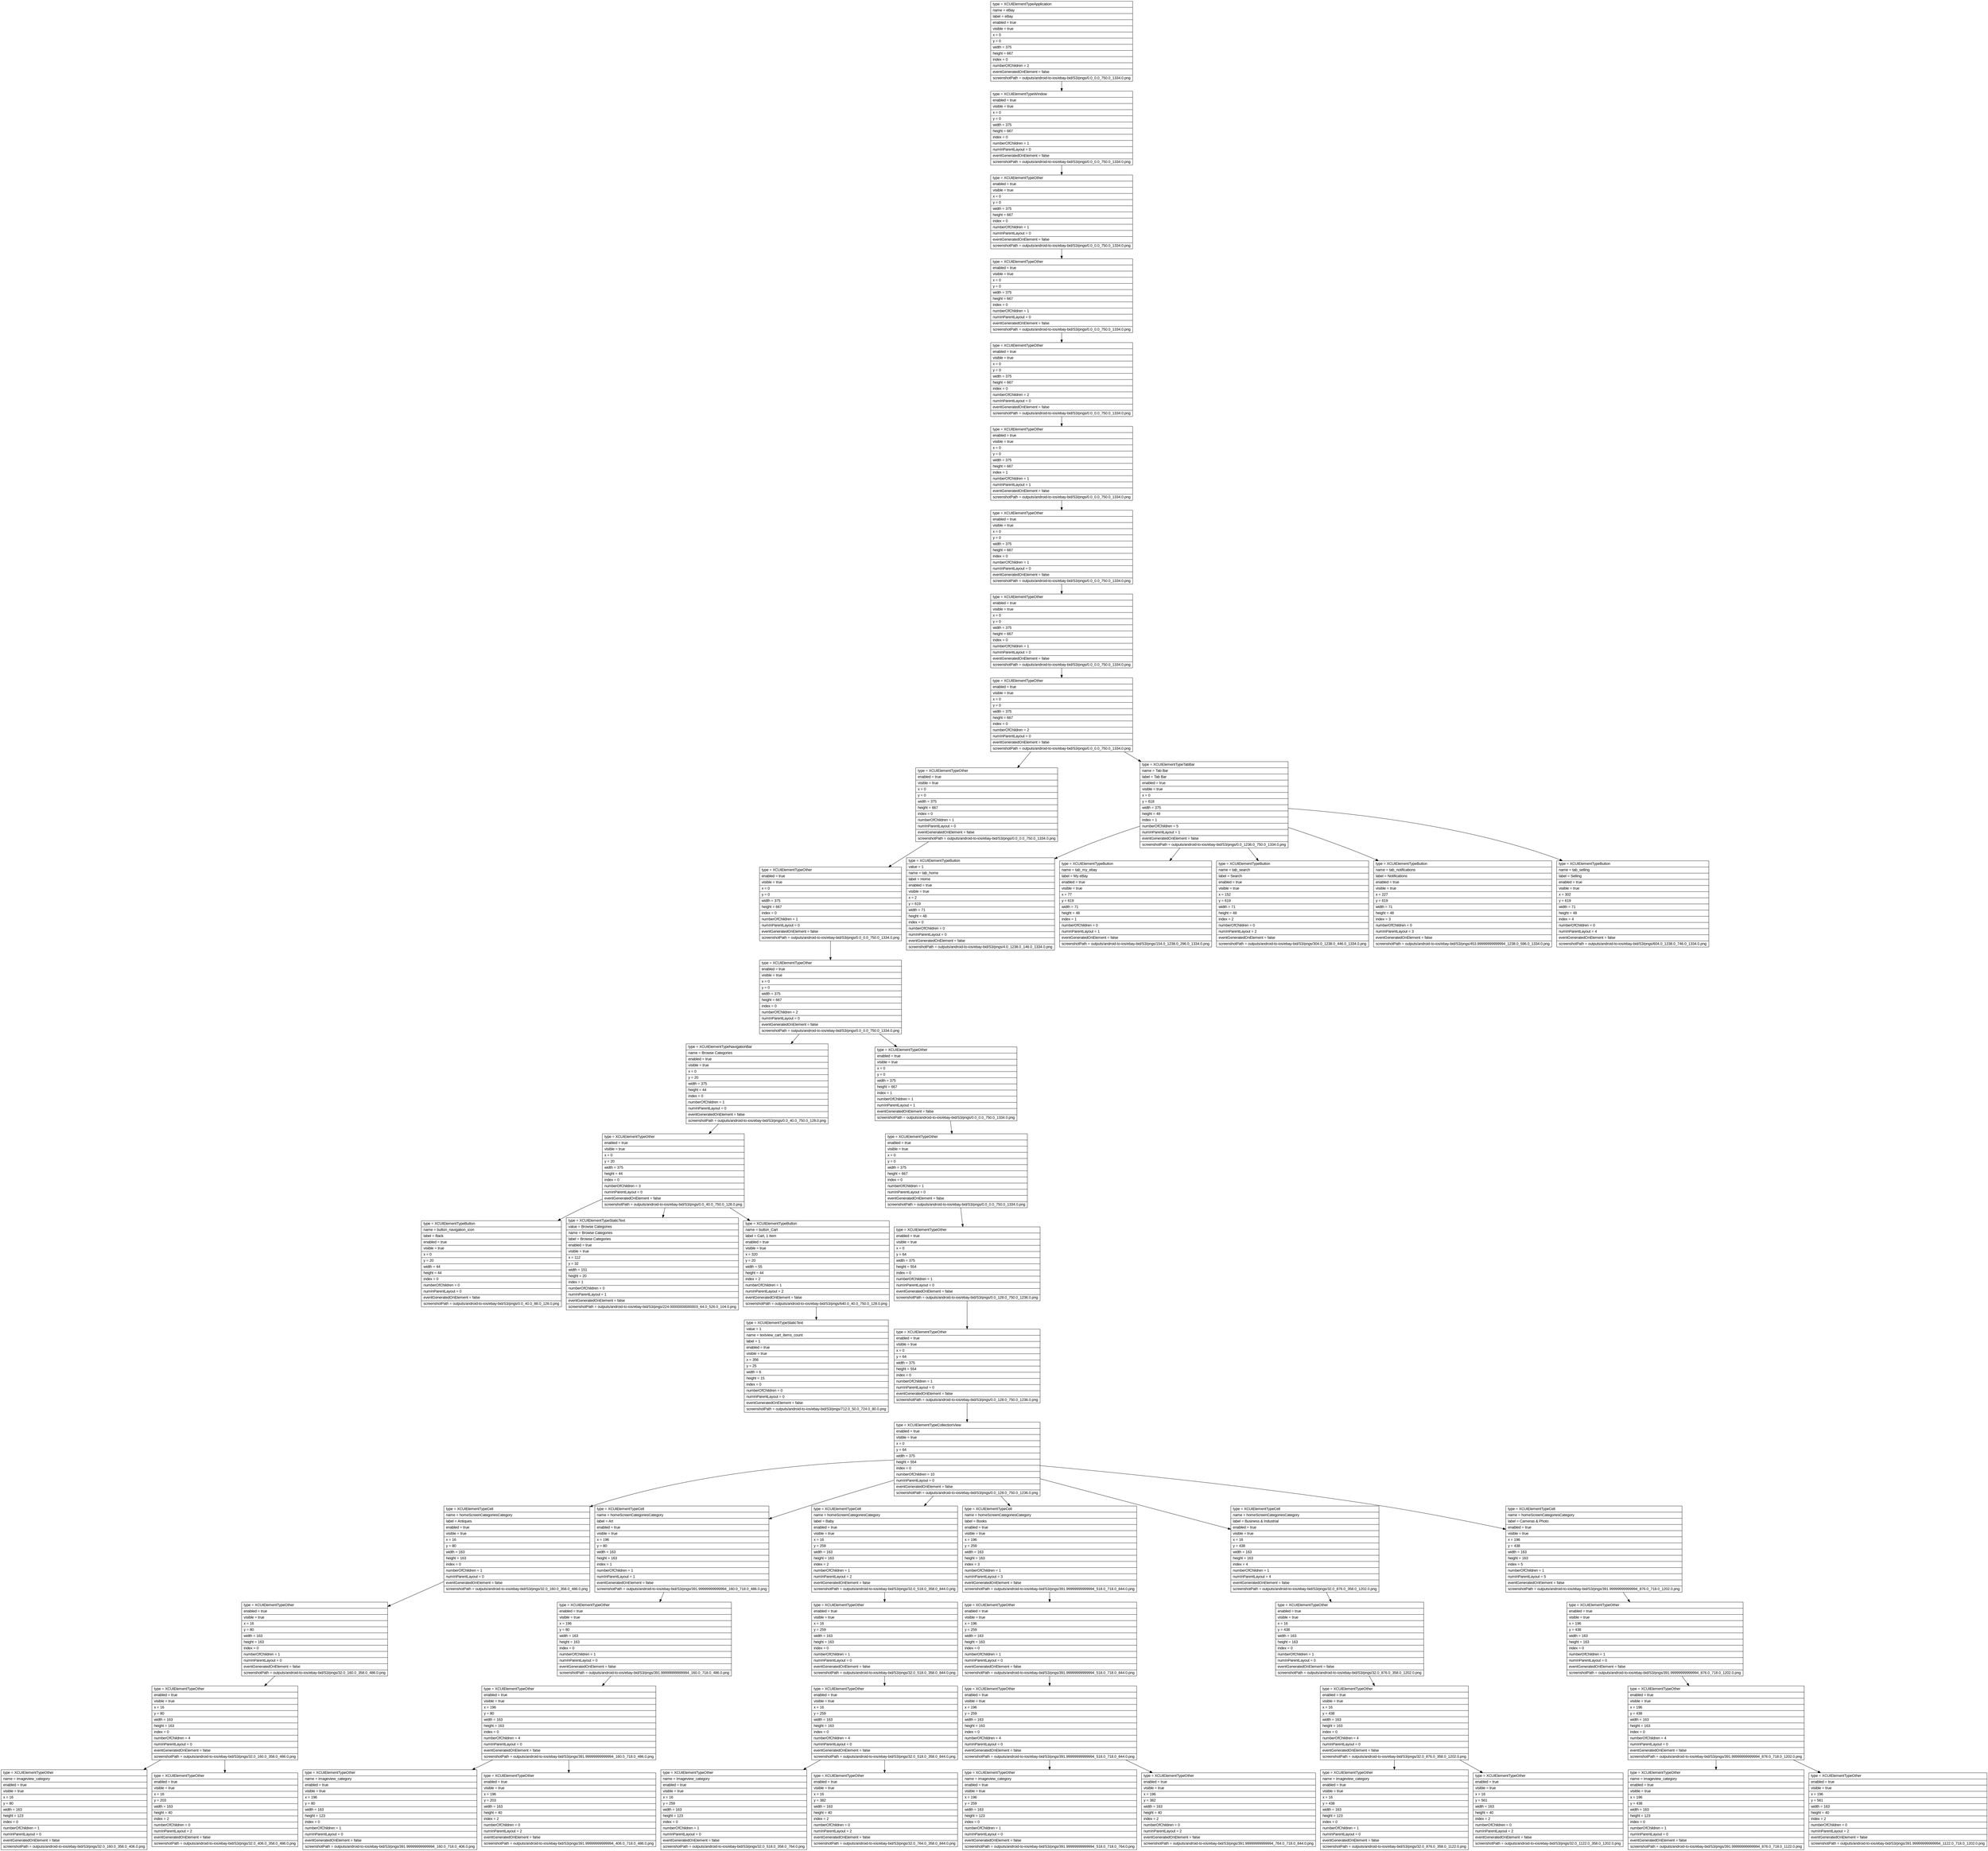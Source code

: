 digraph Layout {

	node [shape=record fontname=Arial];

	0	[label="{type = XCUIElementTypeApplication\l|name = eBay\l|label = eBay\l|enabled = true\l|visible = true\l|x = 0\l|y = 0\l|width = 375\l|height = 667\l|index = 0\l|numberOfChildren = 2\l|eventGeneratedOnElement = false \l|screenshotPath = outputs/android-to-ios/ebay-bid/S3/pngs/0.0_0.0_750.0_1334.0.png\l}"]
	1	[label="{type = XCUIElementTypeWindow\l|enabled = true\l|visible = true\l|x = 0\l|y = 0\l|width = 375\l|height = 667\l|index = 0\l|numberOfChildren = 1\l|numInParentLayout = 0\l|eventGeneratedOnElement = false \l|screenshotPath = outputs/android-to-ios/ebay-bid/S3/pngs/0.0_0.0_750.0_1334.0.png\l}"]
	2	[label="{type = XCUIElementTypeOther\l|enabled = true\l|visible = true\l|x = 0\l|y = 0\l|width = 375\l|height = 667\l|index = 0\l|numberOfChildren = 1\l|numInParentLayout = 0\l|eventGeneratedOnElement = false \l|screenshotPath = outputs/android-to-ios/ebay-bid/S3/pngs/0.0_0.0_750.0_1334.0.png\l}"]
	3	[label="{type = XCUIElementTypeOther\l|enabled = true\l|visible = true\l|x = 0\l|y = 0\l|width = 375\l|height = 667\l|index = 0\l|numberOfChildren = 1\l|numInParentLayout = 0\l|eventGeneratedOnElement = false \l|screenshotPath = outputs/android-to-ios/ebay-bid/S3/pngs/0.0_0.0_750.0_1334.0.png\l}"]
	4	[label="{type = XCUIElementTypeOther\l|enabled = true\l|visible = true\l|x = 0\l|y = 0\l|width = 375\l|height = 667\l|index = 0\l|numberOfChildren = 2\l|numInParentLayout = 0\l|eventGeneratedOnElement = false \l|screenshotPath = outputs/android-to-ios/ebay-bid/S3/pngs/0.0_0.0_750.0_1334.0.png\l}"]
	5	[label="{type = XCUIElementTypeOther\l|enabled = true\l|visible = true\l|x = 0\l|y = 0\l|width = 375\l|height = 667\l|index = 1\l|numberOfChildren = 1\l|numInParentLayout = 1\l|eventGeneratedOnElement = false \l|screenshotPath = outputs/android-to-ios/ebay-bid/S3/pngs/0.0_0.0_750.0_1334.0.png\l}"]
	6	[label="{type = XCUIElementTypeOther\l|enabled = true\l|visible = true\l|x = 0\l|y = 0\l|width = 375\l|height = 667\l|index = 0\l|numberOfChildren = 1\l|numInParentLayout = 0\l|eventGeneratedOnElement = false \l|screenshotPath = outputs/android-to-ios/ebay-bid/S3/pngs/0.0_0.0_750.0_1334.0.png\l}"]
	7	[label="{type = XCUIElementTypeOther\l|enabled = true\l|visible = true\l|x = 0\l|y = 0\l|width = 375\l|height = 667\l|index = 0\l|numberOfChildren = 1\l|numInParentLayout = 0\l|eventGeneratedOnElement = false \l|screenshotPath = outputs/android-to-ios/ebay-bid/S3/pngs/0.0_0.0_750.0_1334.0.png\l}"]
	8	[label="{type = XCUIElementTypeOther\l|enabled = true\l|visible = true\l|x = 0\l|y = 0\l|width = 375\l|height = 667\l|index = 0\l|numberOfChildren = 2\l|numInParentLayout = 0\l|eventGeneratedOnElement = false \l|screenshotPath = outputs/android-to-ios/ebay-bid/S3/pngs/0.0_0.0_750.0_1334.0.png\l}"]
	9	[label="{type = XCUIElementTypeOther\l|enabled = true\l|visible = true\l|x = 0\l|y = 0\l|width = 375\l|height = 667\l|index = 0\l|numberOfChildren = 1\l|numInParentLayout = 0\l|eventGeneratedOnElement = false \l|screenshotPath = outputs/android-to-ios/ebay-bid/S3/pngs/0.0_0.0_750.0_1334.0.png\l}"]
	10	[label="{type = XCUIElementTypeTabBar\l|name = Tab Bar\l|label = Tab Bar\l|enabled = true\l|visible = true\l|x = 0\l|y = 618\l|width = 375\l|height = 49\l|index = 1\l|numberOfChildren = 5\l|numInParentLayout = 1\l|eventGeneratedOnElement = false \l|screenshotPath = outputs/android-to-ios/ebay-bid/S3/pngs/0.0_1236.0_750.0_1334.0.png\l}"]
	11	[label="{type = XCUIElementTypeOther\l|enabled = true\l|visible = true\l|x = 0\l|y = 0\l|width = 375\l|height = 667\l|index = 0\l|numberOfChildren = 1\l|numInParentLayout = 0\l|eventGeneratedOnElement = false \l|screenshotPath = outputs/android-to-ios/ebay-bid/S3/pngs/0.0_0.0_750.0_1334.0.png\l}"]
	12	[label="{type = XCUIElementTypeButton\l|value = 1\l|name = tab_home\l|label = Home\l|enabled = true\l|visible = true\l|x = 2\l|y = 619\l|width = 71\l|height = 48\l|index = 0\l|numberOfChildren = 0\l|numInParentLayout = 0\l|eventGeneratedOnElement = false \l|screenshotPath = outputs/android-to-ios/ebay-bid/S3/pngs/4.0_1238.0_146.0_1334.0.png\l}"]
	13	[label="{type = XCUIElementTypeButton\l|name = tab_my_ebay\l|label = My eBay\l|enabled = true\l|visible = true\l|x = 77\l|y = 619\l|width = 71\l|height = 48\l|index = 1\l|numberOfChildren = 0\l|numInParentLayout = 1\l|eventGeneratedOnElement = false \l|screenshotPath = outputs/android-to-ios/ebay-bid/S3/pngs/154.0_1238.0_296.0_1334.0.png\l}"]
	14	[label="{type = XCUIElementTypeButton\l|name = tab_search\l|label = Search\l|enabled = true\l|visible = true\l|x = 152\l|y = 619\l|width = 71\l|height = 48\l|index = 2\l|numberOfChildren = 0\l|numInParentLayout = 2\l|eventGeneratedOnElement = false \l|screenshotPath = outputs/android-to-ios/ebay-bid/S3/pngs/304.0_1238.0_446.0_1334.0.png\l}"]
	15	[label="{type = XCUIElementTypeButton\l|name = tab_notifications\l|label = Notifications\l|enabled = true\l|visible = true\l|x = 227\l|y = 619\l|width = 71\l|height = 48\l|index = 3\l|numberOfChildren = 0\l|numInParentLayout = 3\l|eventGeneratedOnElement = false \l|screenshotPath = outputs/android-to-ios/ebay-bid/S3/pngs/453.99999999999994_1238.0_596.0_1334.0.png\l}"]
	16	[label="{type = XCUIElementTypeButton\l|name = tab_selling\l|label = Selling\l|enabled = true\l|visible = true\l|x = 302\l|y = 619\l|width = 71\l|height = 48\l|index = 4\l|numberOfChildren = 0\l|numInParentLayout = 4\l|eventGeneratedOnElement = false \l|screenshotPath = outputs/android-to-ios/ebay-bid/S3/pngs/604.0_1238.0_746.0_1334.0.png\l}"]
	17	[label="{type = XCUIElementTypeOther\l|enabled = true\l|visible = true\l|x = 0\l|y = 0\l|width = 375\l|height = 667\l|index = 0\l|numberOfChildren = 2\l|numInParentLayout = 0\l|eventGeneratedOnElement = false \l|screenshotPath = outputs/android-to-ios/ebay-bid/S3/pngs/0.0_0.0_750.0_1334.0.png\l}"]
	18	[label="{type = XCUIElementTypeNavigationBar\l|name = Browse Categories\l|enabled = true\l|visible = true\l|x = 0\l|y = 20\l|width = 375\l|height = 44\l|index = 0\l|numberOfChildren = 1\l|numInParentLayout = 0\l|eventGeneratedOnElement = false \l|screenshotPath = outputs/android-to-ios/ebay-bid/S3/pngs/0.0_40.0_750.0_128.0.png\l}"]
	19	[label="{type = XCUIElementTypeOther\l|enabled = true\l|visible = true\l|x = 0\l|y = 0\l|width = 375\l|height = 667\l|index = 1\l|numberOfChildren = 1\l|numInParentLayout = 1\l|eventGeneratedOnElement = false \l|screenshotPath = outputs/android-to-ios/ebay-bid/S3/pngs/0.0_0.0_750.0_1334.0.png\l}"]
	20	[label="{type = XCUIElementTypeOther\l|enabled = true\l|visible = true\l|x = 0\l|y = 20\l|width = 375\l|height = 44\l|index = 0\l|numberOfChildren = 3\l|numInParentLayout = 0\l|eventGeneratedOnElement = false \l|screenshotPath = outputs/android-to-ios/ebay-bid/S3/pngs/0.0_40.0_750.0_128.0.png\l}"]
	21	[label="{type = XCUIElementTypeOther\l|enabled = true\l|visible = true\l|x = 0\l|y = 0\l|width = 375\l|height = 667\l|index = 0\l|numberOfChildren = 1\l|numInParentLayout = 0\l|eventGeneratedOnElement = false \l|screenshotPath = outputs/android-to-ios/ebay-bid/S3/pngs/0.0_0.0_750.0_1334.0.png\l}"]
	22	[label="{type = XCUIElementTypeButton\l|name = button_navigation_icon\l|label = Back\l|enabled = true\l|visible = true\l|x = 0\l|y = 20\l|width = 44\l|height = 44\l|index = 0\l|numberOfChildren = 0\l|numInParentLayout = 0\l|eventGeneratedOnElement = false \l|screenshotPath = outputs/android-to-ios/ebay-bid/S3/pngs/0.0_40.0_88.0_128.0.png\l}"]
	23	[label="{type = XCUIElementTypeStaticText\l|value = Browse Categories\l|name = Browse Categories\l|label = Browse Categories\l|enabled = true\l|visible = true\l|x = 112\l|y = 32\l|width = 151\l|height = 20\l|index = 1\l|numberOfChildren = 0\l|numInParentLayout = 1\l|eventGeneratedOnElement = false \l|screenshotPath = outputs/android-to-ios/ebay-bid/S3/pngs/224.00000000000003_64.0_526.0_104.0.png\l}"]
	24	[label="{type = XCUIElementTypeButton\l|name = button_Cart\l|label = Cart, 1 Item\l|enabled = true\l|visible = true\l|x = 320\l|y = 20\l|width = 55\l|height = 44\l|index = 2\l|numberOfChildren = 1\l|numInParentLayout = 2\l|eventGeneratedOnElement = false \l|screenshotPath = outputs/android-to-ios/ebay-bid/S3/pngs/640.0_40.0_750.0_128.0.png\l}"]
	25	[label="{type = XCUIElementTypeOther\l|enabled = true\l|visible = true\l|x = 0\l|y = 64\l|width = 375\l|height = 554\l|index = 0\l|numberOfChildren = 1\l|numInParentLayout = 0\l|eventGeneratedOnElement = false \l|screenshotPath = outputs/android-to-ios/ebay-bid/S3/pngs/0.0_128.0_750.0_1236.0.png\l}"]
	26	[label="{type = XCUIElementTypeStaticText\l|value = 1\l|name = textview_cart_items_count\l|label = 1\l|enabled = true\l|visible = true\l|x = 356\l|y = 25\l|width = 6\l|height = 15\l|index = 0\l|numberOfChildren = 0\l|numInParentLayout = 0\l|eventGeneratedOnElement = false \l|screenshotPath = outputs/android-to-ios/ebay-bid/S3/pngs/712.0_50.0_724.0_80.0.png\l}"]
	27	[label="{type = XCUIElementTypeOther\l|enabled = true\l|visible = true\l|x = 0\l|y = 64\l|width = 375\l|height = 554\l|index = 0\l|numberOfChildren = 1\l|numInParentLayout = 0\l|eventGeneratedOnElement = false \l|screenshotPath = outputs/android-to-ios/ebay-bid/S3/pngs/0.0_128.0_750.0_1236.0.png\l}"]
	28	[label="{type = XCUIElementTypeCollectionView\l|enabled = true\l|visible = true\l|x = 0\l|y = 64\l|width = 375\l|height = 554\l|index = 0\l|numberOfChildren = 10\l|numInParentLayout = 0\l|eventGeneratedOnElement = false \l|screenshotPath = outputs/android-to-ios/ebay-bid/S3/pngs/0.0_128.0_750.0_1236.0.png\l}"]
	29	[label="{type = XCUIElementTypeCell\l|name = homeScreenCategoriesCategory\l|label = Antiques\l|enabled = true\l|visible = true\l|x = 16\l|y = 80\l|width = 163\l|height = 163\l|index = 0\l|numberOfChildren = 1\l|numInParentLayout = 0\l|eventGeneratedOnElement = false \l|screenshotPath = outputs/android-to-ios/ebay-bid/S3/pngs/32.0_160.0_358.0_486.0.png\l}"]
	30	[label="{type = XCUIElementTypeCell\l|name = homeScreenCategoriesCategory\l|label = Art\l|enabled = true\l|visible = true\l|x = 196\l|y = 80\l|width = 163\l|height = 163\l|index = 1\l|numberOfChildren = 1\l|numInParentLayout = 1\l|eventGeneratedOnElement = false \l|screenshotPath = outputs/android-to-ios/ebay-bid/S3/pngs/391.99999999999994_160.0_718.0_486.0.png\l}"]
	31	[label="{type = XCUIElementTypeCell\l|name = homeScreenCategoriesCategory\l|label = Baby\l|enabled = true\l|visible = true\l|x = 16\l|y = 259\l|width = 163\l|height = 163\l|index = 2\l|numberOfChildren = 1\l|numInParentLayout = 2\l|eventGeneratedOnElement = false \l|screenshotPath = outputs/android-to-ios/ebay-bid/S3/pngs/32.0_518.0_358.0_844.0.png\l}"]
	32	[label="{type = XCUIElementTypeCell\l|name = homeScreenCategoriesCategory\l|label = Books\l|enabled = true\l|visible = true\l|x = 196\l|y = 259\l|width = 163\l|height = 163\l|index = 3\l|numberOfChildren = 1\l|numInParentLayout = 3\l|eventGeneratedOnElement = false \l|screenshotPath = outputs/android-to-ios/ebay-bid/S3/pngs/391.99999999999994_518.0_718.0_844.0.png\l}"]
	33	[label="{type = XCUIElementTypeCell\l|name = homeScreenCategoriesCategory\l|label = Business & Industrial\l|enabled = true\l|visible = true\l|x = 16\l|y = 438\l|width = 163\l|height = 163\l|index = 4\l|numberOfChildren = 1\l|numInParentLayout = 4\l|eventGeneratedOnElement = false \l|screenshotPath = outputs/android-to-ios/ebay-bid/S3/pngs/32.0_876.0_358.0_1202.0.png\l}"]
	34	[label="{type = XCUIElementTypeCell\l|name = homeScreenCategoriesCategory\l|label = Cameras & Photo\l|enabled = true\l|visible = true\l|x = 196\l|y = 438\l|width = 163\l|height = 163\l|index = 5\l|numberOfChildren = 1\l|numInParentLayout = 5\l|eventGeneratedOnElement = false \l|screenshotPath = outputs/android-to-ios/ebay-bid/S3/pngs/391.99999999999994_876.0_718.0_1202.0.png\l}"]
	35	[label="{type = XCUIElementTypeOther\l|enabled = true\l|visible = true\l|x = 16\l|y = 80\l|width = 163\l|height = 163\l|index = 0\l|numberOfChildren = 1\l|numInParentLayout = 0\l|eventGeneratedOnElement = false \l|screenshotPath = outputs/android-to-ios/ebay-bid/S3/pngs/32.0_160.0_358.0_486.0.png\l}"]
	36	[label="{type = XCUIElementTypeOther\l|enabled = true\l|visible = true\l|x = 196\l|y = 80\l|width = 163\l|height = 163\l|index = 0\l|numberOfChildren = 1\l|numInParentLayout = 0\l|eventGeneratedOnElement = false \l|screenshotPath = outputs/android-to-ios/ebay-bid/S3/pngs/391.99999999999994_160.0_718.0_486.0.png\l}"]
	37	[label="{type = XCUIElementTypeOther\l|enabled = true\l|visible = true\l|x = 16\l|y = 259\l|width = 163\l|height = 163\l|index = 0\l|numberOfChildren = 1\l|numInParentLayout = 0\l|eventGeneratedOnElement = false \l|screenshotPath = outputs/android-to-ios/ebay-bid/S3/pngs/32.0_518.0_358.0_844.0.png\l}"]
	38	[label="{type = XCUIElementTypeOther\l|enabled = true\l|visible = true\l|x = 196\l|y = 259\l|width = 163\l|height = 163\l|index = 0\l|numberOfChildren = 1\l|numInParentLayout = 0\l|eventGeneratedOnElement = false \l|screenshotPath = outputs/android-to-ios/ebay-bid/S3/pngs/391.99999999999994_518.0_718.0_844.0.png\l}"]
	39	[label="{type = XCUIElementTypeOther\l|enabled = true\l|visible = true\l|x = 16\l|y = 438\l|width = 163\l|height = 163\l|index = 0\l|numberOfChildren = 1\l|numInParentLayout = 0\l|eventGeneratedOnElement = false \l|screenshotPath = outputs/android-to-ios/ebay-bid/S3/pngs/32.0_876.0_358.0_1202.0.png\l}"]
	40	[label="{type = XCUIElementTypeOther\l|enabled = true\l|visible = true\l|x = 196\l|y = 438\l|width = 163\l|height = 163\l|index = 0\l|numberOfChildren = 1\l|numInParentLayout = 0\l|eventGeneratedOnElement = false \l|screenshotPath = outputs/android-to-ios/ebay-bid/S3/pngs/391.99999999999994_876.0_718.0_1202.0.png\l}"]
	41	[label="{type = XCUIElementTypeOther\l|enabled = true\l|visible = true\l|x = 16\l|y = 80\l|width = 163\l|height = 163\l|index = 0\l|numberOfChildren = 4\l|numInParentLayout = 0\l|eventGeneratedOnElement = false \l|screenshotPath = outputs/android-to-ios/ebay-bid/S3/pngs/32.0_160.0_358.0_486.0.png\l}"]
	42	[label="{type = XCUIElementTypeOther\l|enabled = true\l|visible = true\l|x = 196\l|y = 80\l|width = 163\l|height = 163\l|index = 0\l|numberOfChildren = 4\l|numInParentLayout = 0\l|eventGeneratedOnElement = false \l|screenshotPath = outputs/android-to-ios/ebay-bid/S3/pngs/391.99999999999994_160.0_718.0_486.0.png\l}"]
	43	[label="{type = XCUIElementTypeOther\l|enabled = true\l|visible = true\l|x = 16\l|y = 259\l|width = 163\l|height = 163\l|index = 0\l|numberOfChildren = 4\l|numInParentLayout = 0\l|eventGeneratedOnElement = false \l|screenshotPath = outputs/android-to-ios/ebay-bid/S3/pngs/32.0_518.0_358.0_844.0.png\l}"]
	44	[label="{type = XCUIElementTypeOther\l|enabled = true\l|visible = true\l|x = 196\l|y = 259\l|width = 163\l|height = 163\l|index = 0\l|numberOfChildren = 4\l|numInParentLayout = 0\l|eventGeneratedOnElement = false \l|screenshotPath = outputs/android-to-ios/ebay-bid/S3/pngs/391.99999999999994_518.0_718.0_844.0.png\l}"]
	45	[label="{type = XCUIElementTypeOther\l|enabled = true\l|visible = true\l|x = 16\l|y = 438\l|width = 163\l|height = 163\l|index = 0\l|numberOfChildren = 4\l|numInParentLayout = 0\l|eventGeneratedOnElement = false \l|screenshotPath = outputs/android-to-ios/ebay-bid/S3/pngs/32.0_876.0_358.0_1202.0.png\l}"]
	46	[label="{type = XCUIElementTypeOther\l|enabled = true\l|visible = true\l|x = 196\l|y = 438\l|width = 163\l|height = 163\l|index = 0\l|numberOfChildren = 4\l|numInParentLayout = 0\l|eventGeneratedOnElement = false \l|screenshotPath = outputs/android-to-ios/ebay-bid/S3/pngs/391.99999999999994_876.0_718.0_1202.0.png\l}"]
	47	[label="{type = XCUIElementTypeOther\l|name = imageview_category\l|enabled = true\l|visible = true\l|x = 16\l|y = 80\l|width = 163\l|height = 123\l|index = 0\l|numberOfChildren = 1\l|numInParentLayout = 0\l|eventGeneratedOnElement = false \l|screenshotPath = outputs/android-to-ios/ebay-bid/S3/pngs/32.0_160.0_358.0_406.0.png\l}"]
	48	[label="{type = XCUIElementTypeOther\l|enabled = true\l|visible = true\l|x = 16\l|y = 203\l|width = 163\l|height = 40\l|index = 2\l|numberOfChildren = 0\l|numInParentLayout = 2\l|eventGeneratedOnElement = false \l|screenshotPath = outputs/android-to-ios/ebay-bid/S3/pngs/32.0_406.0_358.0_486.0.png\l}"]
	49	[label="{type = XCUIElementTypeOther\l|name = imageview_category\l|enabled = true\l|visible = true\l|x = 196\l|y = 80\l|width = 163\l|height = 123\l|index = 0\l|numberOfChildren = 1\l|numInParentLayout = 0\l|eventGeneratedOnElement = false \l|screenshotPath = outputs/android-to-ios/ebay-bid/S3/pngs/391.99999999999994_160.0_718.0_406.0.png\l}"]
	50	[label="{type = XCUIElementTypeOther\l|enabled = true\l|visible = true\l|x = 196\l|y = 203\l|width = 163\l|height = 40\l|index = 2\l|numberOfChildren = 0\l|numInParentLayout = 2\l|eventGeneratedOnElement = false \l|screenshotPath = outputs/android-to-ios/ebay-bid/S3/pngs/391.99999999999994_406.0_718.0_486.0.png\l}"]
	51	[label="{type = XCUIElementTypeOther\l|name = imageview_category\l|enabled = true\l|visible = true\l|x = 16\l|y = 259\l|width = 163\l|height = 123\l|index = 0\l|numberOfChildren = 1\l|numInParentLayout = 0\l|eventGeneratedOnElement = false \l|screenshotPath = outputs/android-to-ios/ebay-bid/S3/pngs/32.0_518.0_358.0_764.0.png\l}"]
	52	[label="{type = XCUIElementTypeOther\l|enabled = true\l|visible = true\l|x = 16\l|y = 382\l|width = 163\l|height = 40\l|index = 2\l|numberOfChildren = 0\l|numInParentLayout = 2\l|eventGeneratedOnElement = false \l|screenshotPath = outputs/android-to-ios/ebay-bid/S3/pngs/32.0_764.0_358.0_844.0.png\l}"]
	53	[label="{type = XCUIElementTypeOther\l|name = imageview_category\l|enabled = true\l|visible = true\l|x = 196\l|y = 259\l|width = 163\l|height = 123\l|index = 0\l|numberOfChildren = 1\l|numInParentLayout = 0\l|eventGeneratedOnElement = false \l|screenshotPath = outputs/android-to-ios/ebay-bid/S3/pngs/391.99999999999994_518.0_718.0_764.0.png\l}"]
	54	[label="{type = XCUIElementTypeOther\l|enabled = true\l|visible = true\l|x = 196\l|y = 382\l|width = 163\l|height = 40\l|index = 2\l|numberOfChildren = 0\l|numInParentLayout = 2\l|eventGeneratedOnElement = false \l|screenshotPath = outputs/android-to-ios/ebay-bid/S3/pngs/391.99999999999994_764.0_718.0_844.0.png\l}"]
	55	[label="{type = XCUIElementTypeOther\l|name = imageview_category\l|enabled = true\l|visible = true\l|x = 16\l|y = 438\l|width = 163\l|height = 123\l|index = 0\l|numberOfChildren = 1\l|numInParentLayout = 0\l|eventGeneratedOnElement = false \l|screenshotPath = outputs/android-to-ios/ebay-bid/S3/pngs/32.0_876.0_358.0_1122.0.png\l}"]
	56	[label="{type = XCUIElementTypeOther\l|enabled = true\l|visible = true\l|x = 16\l|y = 561\l|width = 163\l|height = 40\l|index = 2\l|numberOfChildren = 0\l|numInParentLayout = 2\l|eventGeneratedOnElement = false \l|screenshotPath = outputs/android-to-ios/ebay-bid/S3/pngs/32.0_1122.0_358.0_1202.0.png\l}"]
	57	[label="{type = XCUIElementTypeOther\l|name = imageview_category\l|enabled = true\l|visible = true\l|x = 196\l|y = 438\l|width = 163\l|height = 123\l|index = 0\l|numberOfChildren = 1\l|numInParentLayout = 0\l|eventGeneratedOnElement = false \l|screenshotPath = outputs/android-to-ios/ebay-bid/S3/pngs/391.99999999999994_876.0_718.0_1122.0.png\l}"]
	58	[label="{type = XCUIElementTypeOther\l|enabled = true\l|visible = true\l|x = 196\l|y = 561\l|width = 163\l|height = 40\l|index = 2\l|numberOfChildren = 0\l|numInParentLayout = 2\l|eventGeneratedOnElement = false \l|screenshotPath = outputs/android-to-ios/ebay-bid/S3/pngs/391.99999999999994_1122.0_718.0_1202.0.png\l}"]


	0 -> 1
	1 -> 2
	2 -> 3
	3 -> 4
	4 -> 5
	5 -> 6
	6 -> 7
	7 -> 8
	8 -> 9
	8 -> 10
	9 -> 11
	10 -> 12
	10 -> 13
	10 -> 14
	10 -> 15
	10 -> 16
	11 -> 17
	17 -> 18
	17 -> 19
	18 -> 20
	19 -> 21
	20 -> 22
	20 -> 23
	20 -> 24
	21 -> 25
	24 -> 26
	25 -> 27
	27 -> 28
	28 -> 29
	28 -> 30
	28 -> 31
	28 -> 32
	28 -> 33
	28 -> 34
	29 -> 35
	30 -> 36
	31 -> 37
	32 -> 38
	33 -> 39
	34 -> 40
	35 -> 41
	36 -> 42
	37 -> 43
	38 -> 44
	39 -> 45
	40 -> 46
	41 -> 47
	41 -> 48
	42 -> 49
	42 -> 50
	43 -> 51
	43 -> 52
	44 -> 53
	44 -> 54
	45 -> 55
	45 -> 56
	46 -> 57
	46 -> 58


}